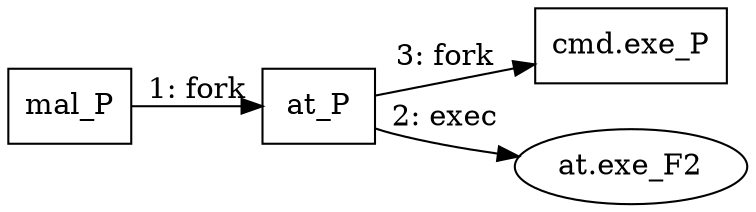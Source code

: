 digraph "T1053.002" {
rankdir="LR"
size="9"
fixedsize="false"
splines="true"
nodesep=0.3
ranksep=0
fontsize=10
overlap="scalexy"
engine= "neato"
	"mal_P" [node_type=Process shape=box]
	"at_P" [node_type=Process shape=box]
	"cmd.exe_P" [node_type=Process shape=box]
	"at.exe_F2" [node_type=File shape=ellipse]
	"mal_P" -> "at_P" [label="1: fork"]
	"at_P" -> "at.exe_F2" [label="2: exec"]
	"at_P" -> "cmd.exe_P" [label="3: fork"]
}
